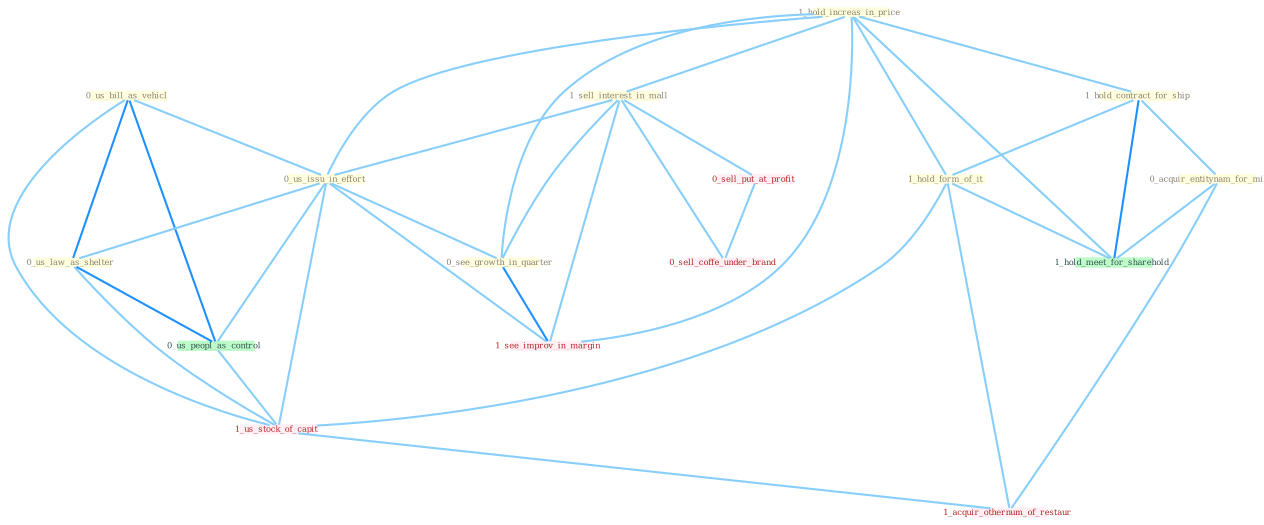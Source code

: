 Graph G{ 
    node
    [shape=polygon,style=filled,width=.5,height=.06,color="#BDFCC9",fixedsize=true,fontsize=4,
    fontcolor="#2f4f4f"];
    {node
    [color="#ffffe0", fontcolor="#8b7d6b"] "0_us_bill_as_vehicl " "1_hold_increas_in_price " "1_sell_interest_in_mall " "0_us_issu_in_effort " "0_us_law_as_shelter " "1_hold_contract_for_ship " "0_acquir_entitynam_for_million " "0_see_growth_in_quarter " "1_hold_form_of_it "}
{node [color="#fff0f5", fontcolor="#b22222"] "0_sell_put_at_profit " "1_us_stock_of_capit " "1_see_improv_in_margin " "0_sell_coffe_under_brand " "1_acquir_othernum_of_restaur "}
edge [color="#B0E2FF"];

	"0_us_bill_as_vehicl " -- "0_us_issu_in_effort " [w="1", color="#87cefa" ];
	"0_us_bill_as_vehicl " -- "0_us_law_as_shelter " [w="2", color="#1e90ff" , len=0.8];
	"0_us_bill_as_vehicl " -- "0_us_peopl_as_control " [w="2", color="#1e90ff" , len=0.8];
	"0_us_bill_as_vehicl " -- "1_us_stock_of_capit " [w="1", color="#87cefa" ];
	"1_hold_increas_in_price " -- "1_sell_interest_in_mall " [w="1", color="#87cefa" ];
	"1_hold_increas_in_price " -- "0_us_issu_in_effort " [w="1", color="#87cefa" ];
	"1_hold_increas_in_price " -- "1_hold_contract_for_ship " [w="1", color="#87cefa" ];
	"1_hold_increas_in_price " -- "0_see_growth_in_quarter " [w="1", color="#87cefa" ];
	"1_hold_increas_in_price " -- "1_hold_form_of_it " [w="1", color="#87cefa" ];
	"1_hold_increas_in_price " -- "1_see_improv_in_margin " [w="1", color="#87cefa" ];
	"1_hold_increas_in_price " -- "1_hold_meet_for_sharehold " [w="1", color="#87cefa" ];
	"1_sell_interest_in_mall " -- "0_us_issu_in_effort " [w="1", color="#87cefa" ];
	"1_sell_interest_in_mall " -- "0_see_growth_in_quarter " [w="1", color="#87cefa" ];
	"1_sell_interest_in_mall " -- "0_sell_put_at_profit " [w="1", color="#87cefa" ];
	"1_sell_interest_in_mall " -- "1_see_improv_in_margin " [w="1", color="#87cefa" ];
	"1_sell_interest_in_mall " -- "0_sell_coffe_under_brand " [w="1", color="#87cefa" ];
	"0_us_issu_in_effort " -- "0_us_law_as_shelter " [w="1", color="#87cefa" ];
	"0_us_issu_in_effort " -- "0_see_growth_in_quarter " [w="1", color="#87cefa" ];
	"0_us_issu_in_effort " -- "0_us_peopl_as_control " [w="1", color="#87cefa" ];
	"0_us_issu_in_effort " -- "1_us_stock_of_capit " [w="1", color="#87cefa" ];
	"0_us_issu_in_effort " -- "1_see_improv_in_margin " [w="1", color="#87cefa" ];
	"0_us_law_as_shelter " -- "0_us_peopl_as_control " [w="2", color="#1e90ff" , len=0.8];
	"0_us_law_as_shelter " -- "1_us_stock_of_capit " [w="1", color="#87cefa" ];
	"1_hold_contract_for_ship " -- "0_acquir_entitynam_for_million " [w="1", color="#87cefa" ];
	"1_hold_contract_for_ship " -- "1_hold_form_of_it " [w="1", color="#87cefa" ];
	"1_hold_contract_for_ship " -- "1_hold_meet_for_sharehold " [w="2", color="#1e90ff" , len=0.8];
	"0_acquir_entitynam_for_million " -- "1_hold_meet_for_sharehold " [w="1", color="#87cefa" ];
	"0_acquir_entitynam_for_million " -- "1_acquir_othernum_of_restaur " [w="1", color="#87cefa" ];
	"0_see_growth_in_quarter " -- "1_see_improv_in_margin " [w="2", color="#1e90ff" , len=0.8];
	"1_hold_form_of_it " -- "1_us_stock_of_capit " [w="1", color="#87cefa" ];
	"1_hold_form_of_it " -- "1_hold_meet_for_sharehold " [w="1", color="#87cefa" ];
	"1_hold_form_of_it " -- "1_acquir_othernum_of_restaur " [w="1", color="#87cefa" ];
	"0_us_peopl_as_control " -- "1_us_stock_of_capit " [w="1", color="#87cefa" ];
	"0_sell_put_at_profit " -- "0_sell_coffe_under_brand " [w="1", color="#87cefa" ];
	"1_us_stock_of_capit " -- "1_acquir_othernum_of_restaur " [w="1", color="#87cefa" ];
}